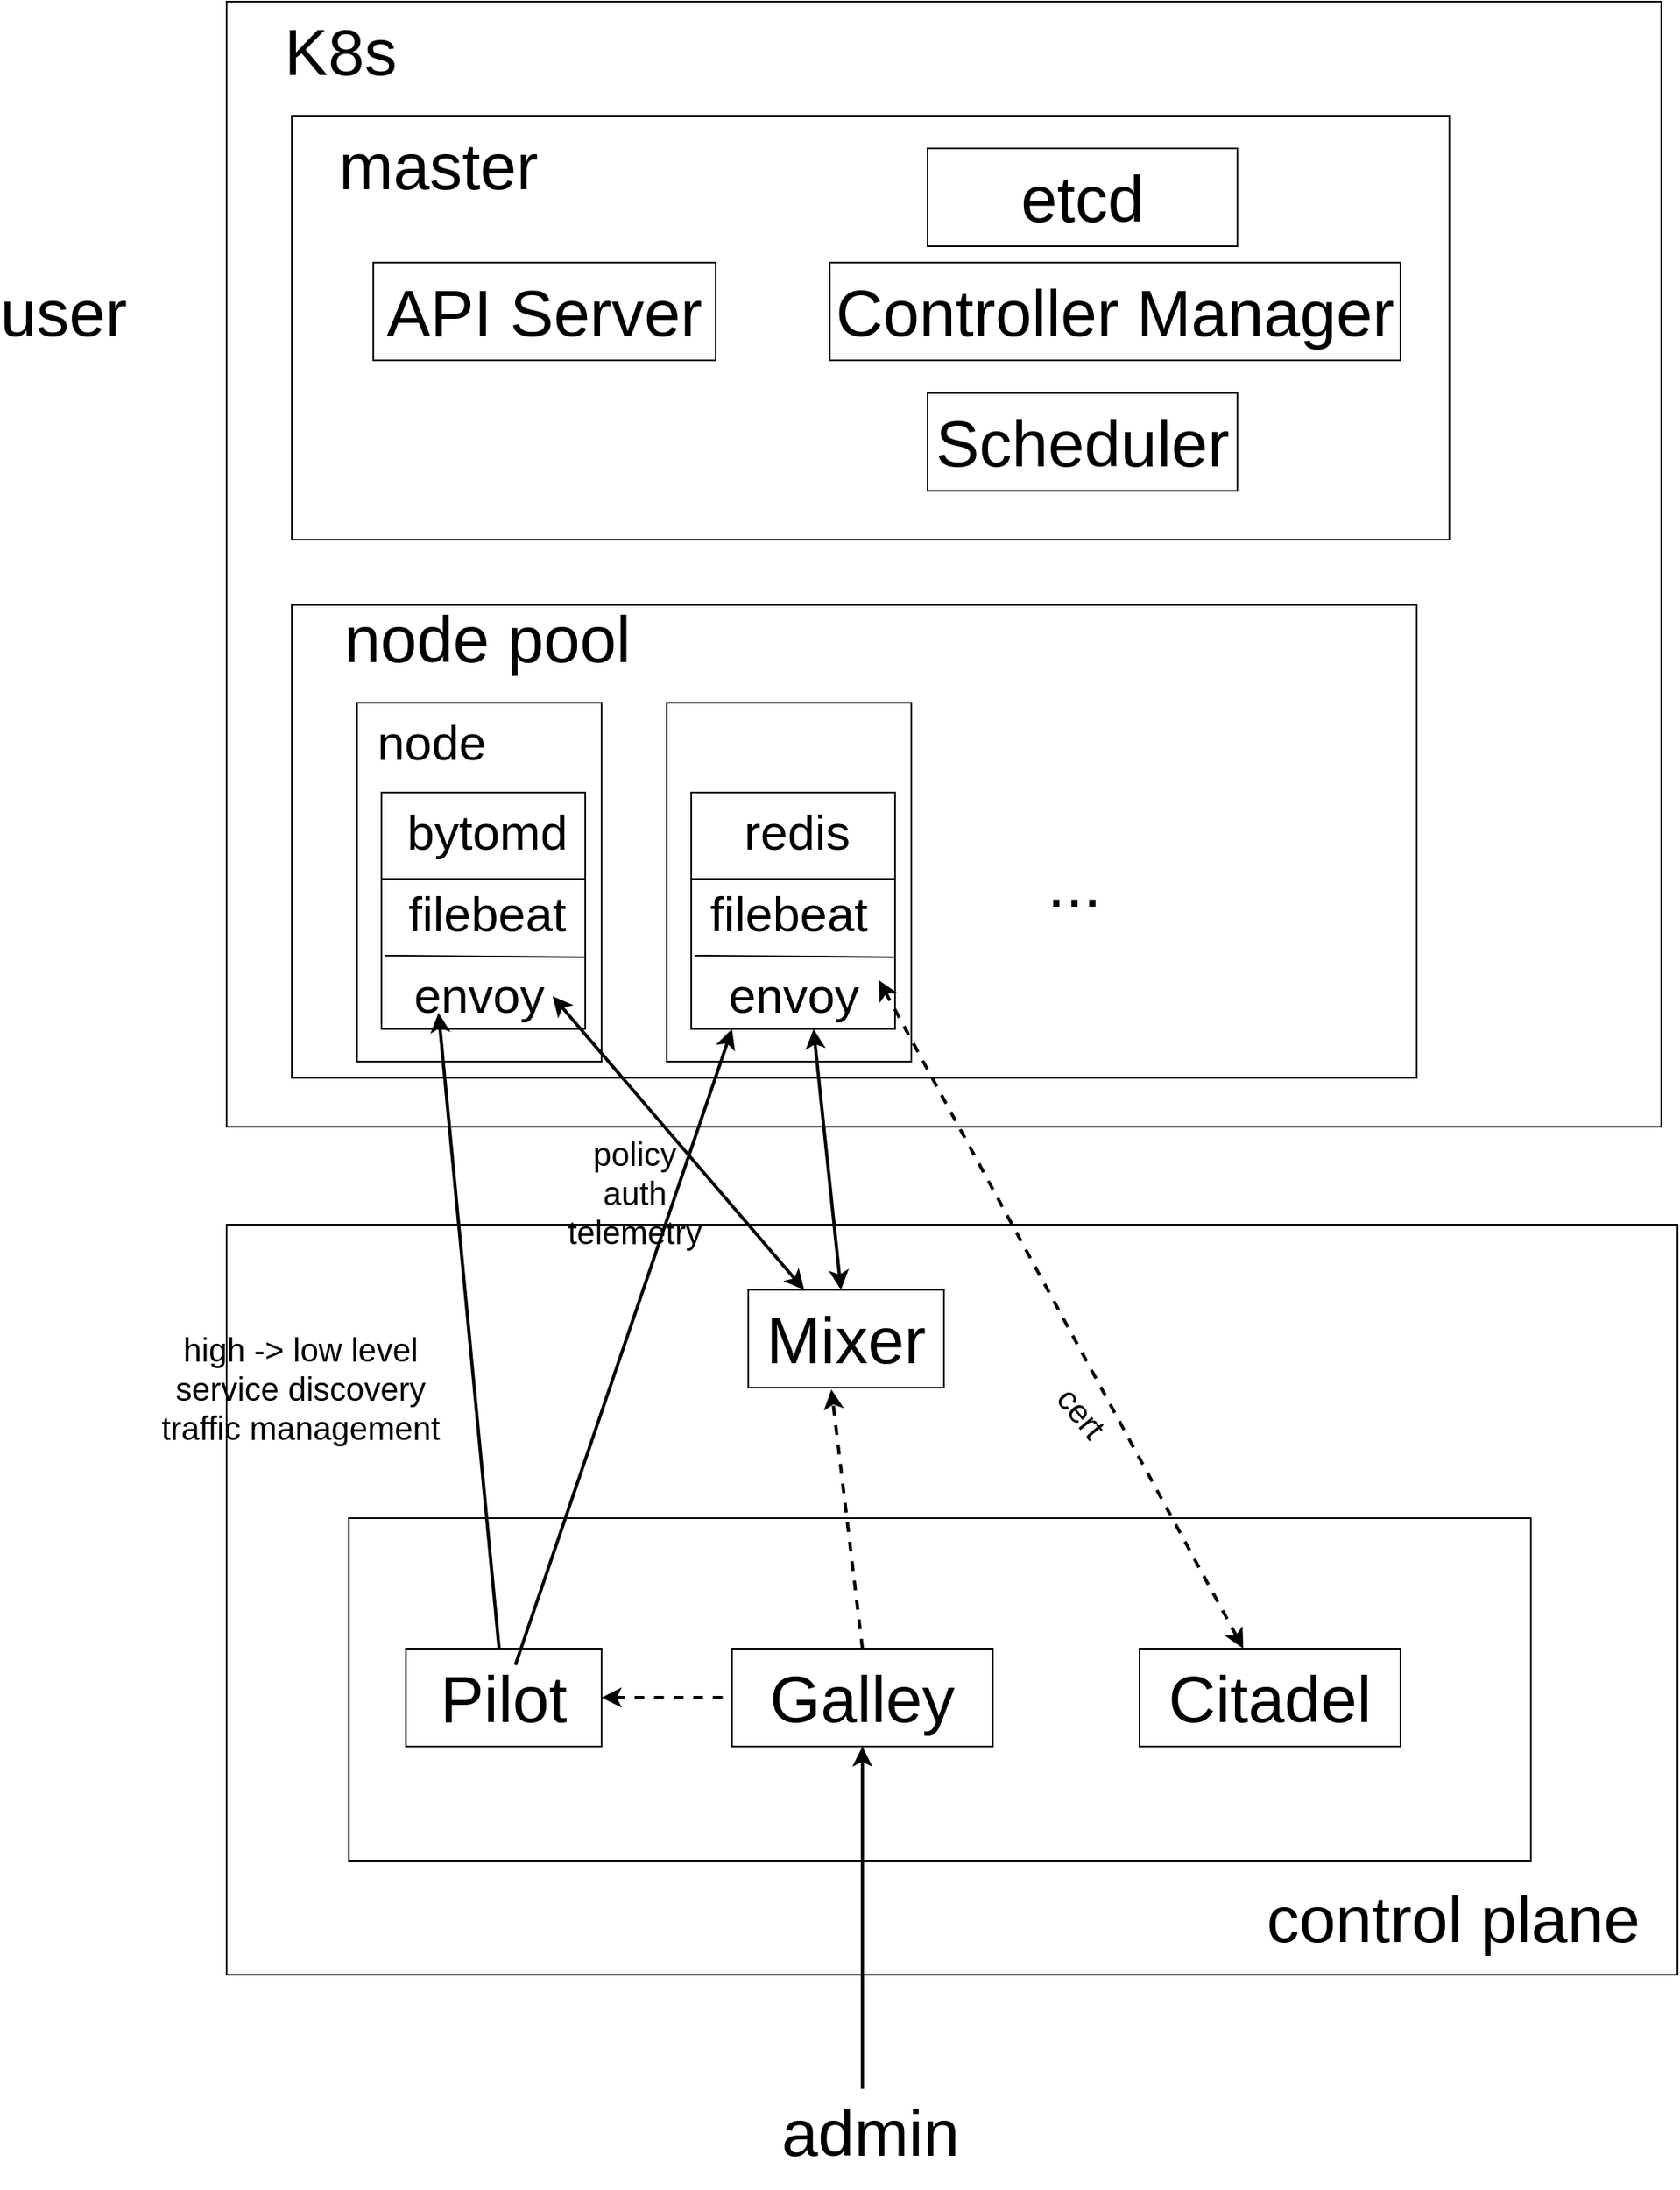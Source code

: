 <mxfile version="10.6.3" type="device"><diagram id="SGzb5nEHxr5t5_ILoWNB" name="Page-1"><mxGraphModel dx="2177" dy="827" grid="1" gridSize="10" guides="1" tooltips="1" connect="1" arrows="1" fold="1" page="1" pageScale="1" pageWidth="850" pageHeight="1100" math="0" shadow="0"><root><mxCell id="0"/><mxCell id="1" parent="0"/><mxCell id="LHpe_vDZeFVCVyI5RURa-1" value="" style="rounded=0;whiteSpace=wrap;html=1;labelBackgroundColor=none;fontSize=40;" vertex="1" parent="1"><mxGeometry x="60" y="30" width="880" height="690" as="geometry"/></mxCell><mxCell id="LHpe_vDZeFVCVyI5RURa-2" value="K8s" style="text;html=1;strokeColor=none;fillColor=none;align=center;verticalAlign=middle;whiteSpace=wrap;rounded=0;labelBackgroundColor=none;fontSize=40;" vertex="1" parent="1"><mxGeometry x="110" y="50" width="40" height="20" as="geometry"/></mxCell><mxCell id="LHpe_vDZeFVCVyI5RURa-4" value="user" style="text;html=1;strokeColor=none;fillColor=none;align=center;verticalAlign=middle;whiteSpace=wrap;rounded=0;labelBackgroundColor=none;fontSize=40;" vertex="1" parent="1"><mxGeometry x="-60" y="210" width="40" height="20" as="geometry"/></mxCell><mxCell id="LHpe_vDZeFVCVyI5RURa-6" value="" style="rounded=0;whiteSpace=wrap;html=1;labelBackgroundColor=none;fontSize=40;" vertex="1" parent="1"><mxGeometry x="100" y="100" width="710" height="260" as="geometry"/></mxCell><mxCell id="LHpe_vDZeFVCVyI5RURa-7" value="master" style="text;html=1;strokeColor=none;fillColor=none;align=center;verticalAlign=middle;whiteSpace=wrap;rounded=0;labelBackgroundColor=none;fontSize=40;" vertex="1" parent="1"><mxGeometry x="170" y="120" width="40" height="20" as="geometry"/></mxCell><mxCell id="LHpe_vDZeFVCVyI5RURa-10" value="" style="rounded=0;whiteSpace=wrap;html=1;labelBackgroundColor=none;fontSize=40;" vertex="1" parent="1"><mxGeometry x="100" y="400" width="690" height="290" as="geometry"/></mxCell><mxCell id="LHpe_vDZeFVCVyI5RURa-11" value="node pool" style="text;html=1;strokeColor=none;fillColor=none;align=center;verticalAlign=middle;whiteSpace=wrap;rounded=0;labelBackgroundColor=none;fontSize=40;" vertex="1" parent="1"><mxGeometry x="110" y="410" width="220" height="20" as="geometry"/></mxCell><mxCell id="LHpe_vDZeFVCVyI5RURa-12" value="API Server" style="rounded=0;whiteSpace=wrap;html=1;labelBackgroundColor=none;fontSize=40;" vertex="1" parent="1"><mxGeometry x="150" y="190" width="210" height="60" as="geometry"/></mxCell><mxCell id="LHpe_vDZeFVCVyI5RURa-13" value="etcd" style="rounded=0;whiteSpace=wrap;html=1;labelBackgroundColor=none;fontSize=40;" vertex="1" parent="1"><mxGeometry x="490" y="120" width="190" height="60" as="geometry"/></mxCell><mxCell id="LHpe_vDZeFVCVyI5RURa-14" value="Controller Manager" style="rounded=0;whiteSpace=wrap;html=1;labelBackgroundColor=none;fontSize=40;" vertex="1" parent="1"><mxGeometry x="430" y="190" width="350" height="60" as="geometry"/></mxCell><mxCell id="LHpe_vDZeFVCVyI5RURa-15" value="Scheduler" style="rounded=0;whiteSpace=wrap;html=1;labelBackgroundColor=none;fontSize=40;" vertex="1" parent="1"><mxGeometry x="490" y="270" width="190" height="60" as="geometry"/></mxCell><mxCell id="LHpe_vDZeFVCVyI5RURa-17" value="" style="rounded=0;whiteSpace=wrap;html=1;labelBackgroundColor=none;fontSize=40;" vertex="1" parent="1"><mxGeometry x="140" y="460" width="150" height="220" as="geometry"/></mxCell><mxCell id="LHpe_vDZeFVCVyI5RURa-18" value="&lt;font style=&quot;font-size: 30px&quot;&gt;node&amp;nbsp;&lt;/font&gt;" style="text;html=1;strokeColor=none;fillColor=none;align=center;verticalAlign=middle;whiteSpace=wrap;rounded=0;labelBackgroundColor=none;fontSize=40;" vertex="1" parent="1"><mxGeometry x="80" y="425" width="220" height="110" as="geometry"/></mxCell><mxCell id="LHpe_vDZeFVCVyI5RURa-20" value="" style="rounded=0;whiteSpace=wrap;html=1;labelBackgroundColor=none;fontSize=40;" vertex="1" parent="1"><mxGeometry x="155" y="515" width="125" height="145" as="geometry"/></mxCell><mxCell id="LHpe_vDZeFVCVyI5RURa-21" value="" style="endArrow=none;html=1;strokeColor=#000000;strokeWidth=1;fontSize=40;exitX=0;exitY=0.25;exitDx=0;exitDy=0;entryX=1;entryY=0.25;entryDx=0;entryDy=0;" edge="1" parent="1"><mxGeometry width="50" height="50" relative="1" as="geometry"><mxPoint x="155" y="568" as="sourcePoint"/><mxPoint x="280" y="568" as="targetPoint"/></mxGeometry></mxCell><mxCell id="LHpe_vDZeFVCVyI5RURa-22" value="" style="endArrow=none;html=1;strokeColor=#000000;strokeWidth=1;fontSize=40;exitX=0.016;exitY=0.648;exitDx=0;exitDy=0;entryX=1;entryY=0.655;entryDx=0;entryDy=0;exitPerimeter=0;entryPerimeter=0;" edge="1" parent="1"><mxGeometry width="50" height="50" relative="1" as="geometry"><mxPoint x="157" y="615" as="sourcePoint"/><mxPoint x="280" y="616" as="targetPoint"/></mxGeometry></mxCell><mxCell id="LHpe_vDZeFVCVyI5RURa-23" value="&lt;font style=&quot;font-size: 30px&quot;&gt;bytomd&lt;/font&gt;" style="text;html=1;strokeColor=none;fillColor=none;align=center;verticalAlign=middle;whiteSpace=wrap;rounded=0;labelBackgroundColor=none;fontSize=40;" vertex="1" parent="1"><mxGeometry x="110" y="480" width="220" height="110" as="geometry"/></mxCell><mxCell id="LHpe_vDZeFVCVyI5RURa-24" value="&lt;font style=&quot;font-size: 30px&quot;&gt;filebeat&lt;/font&gt;" style="text;html=1;strokeColor=none;fillColor=none;align=center;verticalAlign=middle;whiteSpace=wrap;rounded=0;labelBackgroundColor=none;fontSize=40;" vertex="1" parent="1"><mxGeometry x="110" y="530" width="220" height="110" as="geometry"/></mxCell><mxCell id="LHpe_vDZeFVCVyI5RURa-25" value="&lt;font style=&quot;font-size: 30px&quot;&gt;envoy&lt;/font&gt;" style="text;html=1;strokeColor=none;fillColor=none;align=center;verticalAlign=middle;whiteSpace=wrap;rounded=0;labelBackgroundColor=none;fontSize=40;" vertex="1" parent="1"><mxGeometry x="105" y="580" width="220" height="110" as="geometry"/></mxCell><mxCell id="LHpe_vDZeFVCVyI5RURa-26" value="" style="rounded=0;whiteSpace=wrap;html=1;labelBackgroundColor=none;fontSize=40;" vertex="1" parent="1"><mxGeometry x="330" y="460" width="150" height="220" as="geometry"/></mxCell><mxCell id="LHpe_vDZeFVCVyI5RURa-27" value="" style="rounded=0;whiteSpace=wrap;html=1;labelBackgroundColor=none;fontSize=40;" vertex="1" parent="1"><mxGeometry x="345" y="515" width="125" height="145" as="geometry"/></mxCell><mxCell id="LHpe_vDZeFVCVyI5RURa-28" value="" style="endArrow=none;html=1;strokeColor=#000000;strokeWidth=1;fontSize=40;exitX=0;exitY=0.25;exitDx=0;exitDy=0;entryX=1;entryY=0.25;entryDx=0;entryDy=0;" edge="1" parent="1"><mxGeometry width="50" height="50" relative="1" as="geometry"><mxPoint x="345" y="568" as="sourcePoint"/><mxPoint x="470" y="568" as="targetPoint"/></mxGeometry></mxCell><mxCell id="LHpe_vDZeFVCVyI5RURa-29" value="" style="endArrow=none;html=1;strokeColor=#000000;strokeWidth=1;fontSize=40;exitX=0.016;exitY=0.648;exitDx=0;exitDy=0;entryX=1;entryY=0.655;entryDx=0;entryDy=0;exitPerimeter=0;entryPerimeter=0;" edge="1" parent="1"><mxGeometry width="50" height="50" relative="1" as="geometry"><mxPoint x="347" y="615" as="sourcePoint"/><mxPoint x="470" y="616" as="targetPoint"/></mxGeometry></mxCell><mxCell id="LHpe_vDZeFVCVyI5RURa-30" value="&lt;font style=&quot;font-size: 30px&quot;&gt;filebeat&lt;/font&gt;" style="text;html=1;strokeColor=none;fillColor=none;align=center;verticalAlign=middle;whiteSpace=wrap;rounded=0;labelBackgroundColor=none;fontSize=40;" vertex="1" parent="1"><mxGeometry x="295" y="530" width="220" height="110" as="geometry"/></mxCell><mxCell id="LHpe_vDZeFVCVyI5RURa-31" value="&lt;font style=&quot;font-size: 30px&quot;&gt;envoy&lt;/font&gt;" style="text;html=1;strokeColor=none;fillColor=none;align=center;verticalAlign=middle;whiteSpace=wrap;rounded=0;labelBackgroundColor=none;fontSize=40;" vertex="1" parent="1"><mxGeometry x="297.5" y="580" width="220" height="110" as="geometry"/></mxCell><mxCell id="LHpe_vDZeFVCVyI5RURa-32" value="&lt;span style=&quot;font-size: 30px&quot;&gt;redis&lt;/span&gt;&lt;br&gt;" style="text;html=1;strokeColor=none;fillColor=none;align=center;verticalAlign=middle;whiteSpace=wrap;rounded=0;labelBackgroundColor=none;fontSize=40;" vertex="1" parent="1"><mxGeometry x="300" y="480" width="220" height="110" as="geometry"/></mxCell><mxCell id="LHpe_vDZeFVCVyI5RURa-33" value="..." style="text;html=1;strokeColor=none;fillColor=none;align=center;verticalAlign=middle;whiteSpace=wrap;rounded=0;labelBackgroundColor=none;fontSize=40;" vertex="1" parent="1"><mxGeometry x="560" y="560" width="40" height="20" as="geometry"/></mxCell><mxCell id="LHpe_vDZeFVCVyI5RURa-35" value="" style="rounded=0;whiteSpace=wrap;html=1;labelBackgroundColor=none;fontSize=40;" vertex="1" parent="1"><mxGeometry x="60" y="780" width="890" height="460" as="geometry"/></mxCell><mxCell id="LHpe_vDZeFVCVyI5RURa-36" value="Mixer" style="rounded=0;whiteSpace=wrap;html=1;labelBackgroundColor=none;fontSize=40;" vertex="1" parent="1"><mxGeometry x="380" y="820" width="120" height="60" as="geometry"/></mxCell><mxCell id="LHpe_vDZeFVCVyI5RURa-37" value="" style="rounded=0;whiteSpace=wrap;html=1;labelBackgroundColor=none;fontSize=40;" vertex="1" parent="1"><mxGeometry x="135" y="960" width="725" height="210" as="geometry"/></mxCell><mxCell id="LHpe_vDZeFVCVyI5RURa-40" value="" style="edgeStyle=none;rounded=0;orthogonalLoop=1;jettySize=auto;html=1;startArrow=classic;startFill=1;endArrow=none;endFill=0;strokeColor=#000000;strokeWidth=2;fontSize=40;dashed=1;" edge="1" parent="1" source="LHpe_vDZeFVCVyI5RURa-38" target="LHpe_vDZeFVCVyI5RURa-39"><mxGeometry relative="1" as="geometry"/></mxCell><mxCell id="LHpe_vDZeFVCVyI5RURa-55" style="rounded=0;orthogonalLoop=1;jettySize=auto;html=1;startArrow=none;startFill=0;endArrow=classic;endFill=1;strokeColor=#000000;strokeWidth=2;fontSize=20;" edge="1" parent="1" source="LHpe_vDZeFVCVyI5RURa-38"><mxGeometry relative="1" as="geometry"><mxPoint x="190" y="650" as="targetPoint"/></mxGeometry></mxCell><mxCell id="LHpe_vDZeFVCVyI5RURa-57" value="high -&amp;gt; low level&lt;br&gt;service discovery&lt;br&gt;traffic management&lt;br&gt;" style="text;html=1;resizable=0;points=[];align=center;verticalAlign=middle;labelBackgroundColor=none;fontSize=20;" vertex="1" connectable="0" parent="LHpe_vDZeFVCVyI5RURa-55"><mxGeometry x="-0.152" y="4" relative="1" as="geometry"><mxPoint x="-102.5" y="5" as="offset"/></mxGeometry></mxCell><mxCell id="LHpe_vDZeFVCVyI5RURa-38" value="Pilot" style="rounded=0;whiteSpace=wrap;html=1;labelBackgroundColor=none;fontSize=40;" vertex="1" parent="1"><mxGeometry x="170" y="1040" width="120" height="60" as="geometry"/></mxCell><mxCell id="LHpe_vDZeFVCVyI5RURa-48" style="edgeStyle=none;rounded=0;orthogonalLoop=1;jettySize=auto;html=1;exitX=0.5;exitY=0;exitDx=0;exitDy=0;dashed=1;startArrow=none;startFill=0;endArrow=classic;endFill=1;strokeColor=#000000;strokeWidth=2;fontSize=40;entryX=0.425;entryY=1.017;entryDx=0;entryDy=0;entryPerimeter=0;" edge="1" parent="1" source="LHpe_vDZeFVCVyI5RURa-39" target="LHpe_vDZeFVCVyI5RURa-36"><mxGeometry relative="1" as="geometry"/></mxCell><mxCell id="LHpe_vDZeFVCVyI5RURa-39" value="Galley" style="rounded=0;whiteSpace=wrap;html=1;labelBackgroundColor=none;fontSize=40;" vertex="1" parent="1"><mxGeometry x="370" y="1040" width="160" height="60" as="geometry"/></mxCell><mxCell id="LHpe_vDZeFVCVyI5RURa-41" value="Citadel" style="rounded=0;whiteSpace=wrap;html=1;labelBackgroundColor=none;fontSize=40;" vertex="1" parent="1"><mxGeometry x="620" y="1040" width="160" height="60" as="geometry"/></mxCell><mxCell id="LHpe_vDZeFVCVyI5RURa-46" style="rounded=0;orthogonalLoop=1;jettySize=auto;html=1;startArrow=none;startFill=0;endArrow=classic;endFill=1;strokeColor=#000000;strokeWidth=2;fontSize=40;entryX=0.5;entryY=1;entryDx=0;entryDy=0;" edge="1" parent="1" target="LHpe_vDZeFVCVyI5RURa-39"><mxGeometry relative="1" as="geometry"><mxPoint x="450" y="1310" as="sourcePoint"/></mxGeometry></mxCell><mxCell id="LHpe_vDZeFVCVyI5RURa-45" value="admin" style="text;html=1;strokeColor=none;fillColor=none;align=center;verticalAlign=middle;whiteSpace=wrap;rounded=0;labelBackgroundColor=none;fontSize=40;" vertex="1" parent="1"><mxGeometry x="370" y="1300" width="170" height="71" as="geometry"/></mxCell><mxCell id="LHpe_vDZeFVCVyI5RURa-47" value="control plane" style="text;html=1;strokeColor=none;fillColor=none;align=center;verticalAlign=middle;whiteSpace=wrap;rounded=0;labelBackgroundColor=none;fontSize=40;" vertex="1" parent="1"><mxGeometry x="680" y="1169" width="265" height="71" as="geometry"/></mxCell><mxCell id="LHpe_vDZeFVCVyI5RURa-49" value="" style="endArrow=classic;startArrow=classic;html=1;strokeColor=#000000;strokeWidth=2;fontSize=40;" edge="1" parent="1" target="LHpe_vDZeFVCVyI5RURa-36"><mxGeometry width="50" height="50" relative="1" as="geometry"><mxPoint x="260" y="640" as="sourcePoint"/><mxPoint x="-30" y="1390" as="targetPoint"/></mxGeometry></mxCell><mxCell id="LHpe_vDZeFVCVyI5RURa-54" value="policy&lt;br style=&quot;font-size: 20px;&quot;&gt;auth&lt;br style=&quot;font-size: 20px;&quot;&gt;telemetry&lt;br style=&quot;font-size: 20px;&quot;&gt;" style="text;html=1;resizable=0;points=[];align=center;verticalAlign=middle;labelBackgroundColor=none;fontSize=20;" vertex="1" connectable="0" parent="LHpe_vDZeFVCVyI5RURa-49"><mxGeometry x="0.196" y="1" relative="1" as="geometry"><mxPoint x="-43" y="13" as="offset"/></mxGeometry></mxCell><mxCell id="LHpe_vDZeFVCVyI5RURa-50" value="" style="endArrow=classic;startArrow=classic;html=1;strokeColor=#000000;strokeWidth=2;fontSize=40;" edge="1" parent="1" target="LHpe_vDZeFVCVyI5RURa-36"><mxGeometry width="50" height="50" relative="1" as="geometry"><mxPoint x="420" y="660" as="sourcePoint"/><mxPoint x="438.415" y="820" as="targetPoint"/></mxGeometry></mxCell><mxCell id="LHpe_vDZeFVCVyI5RURa-52" value="" style="endArrow=classic;startArrow=classic;html=1;strokeColor=#000000;strokeWidth=2;fontSize=40;exitX=0.739;exitY=0.455;exitDx=0;exitDy=0;exitPerimeter=0;dashed=1;" edge="1" parent="1" source="LHpe_vDZeFVCVyI5RURa-31" target="LHpe_vDZeFVCVyI5RURa-41"><mxGeometry width="50" height="50" relative="1" as="geometry"><mxPoint x="604.927" y="730" as="sourcePoint"/><mxPoint x="638.585" y="850" as="targetPoint"/></mxGeometry></mxCell><mxCell id="LHpe_vDZeFVCVyI5RURa-53" value="&lt;font style=&quot;font-size: 20px&quot;&gt;cert&lt;/font&gt;" style="text;html=1;resizable=0;points=[];align=center;verticalAlign=middle;labelBackgroundColor=none;fontSize=40;rotation=50;" vertex="1" connectable="0" parent="LHpe_vDZeFVCVyI5RURa-52"><mxGeometry x="0.15" y="2" relative="1" as="geometry"><mxPoint x="-0.5" y="25" as="offset"/></mxGeometry></mxCell><mxCell id="LHpe_vDZeFVCVyI5RURa-56" style="rounded=0;orthogonalLoop=1;jettySize=auto;html=1;startArrow=none;startFill=0;endArrow=classic;endFill=1;strokeColor=#000000;strokeWidth=2;fontSize=20;" edge="1" parent="1"><mxGeometry relative="1" as="geometry"><mxPoint x="237.143" y="1050" as="sourcePoint"/><mxPoint x="370" y="660" as="targetPoint"/><Array as="points"><mxPoint x="370" y="660"/></Array></mxGeometry></mxCell></root></mxGraphModel></diagram></mxfile>